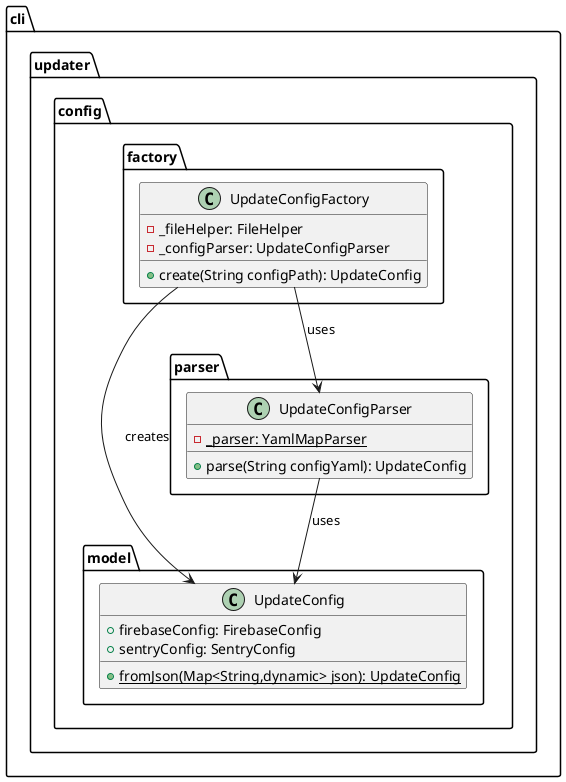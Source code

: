 @startuml config_yaml_parser_class_diagram

package cli.updater.config {
    package factory {
        class UpdateConfigFactory {
            - _fileHelper: FileHelper
            - _configParser: UpdateConfigParser
            + create(String configPath): UpdateConfig
        }
    }

    package model {
        class UpdateConfig {
            + firebaseConfig: FirebaseConfig
            + sentryConfig: SentryConfig
            + {static} fromJson(Map<String,dynamic> json): UpdateConfig
        }
    }

    package parser {
        class UpdateConfigParser {
            - {static} _parser: YamlMapParser
            + parse(String configYaml): UpdateConfig
        }
    }
}

UpdateConfigParser --> UpdateConfig: uses
UpdateConfigFactory --> UpdateConfigParser: uses
UpdateConfigFactory --> UpdateConfig: creates

@enduml
